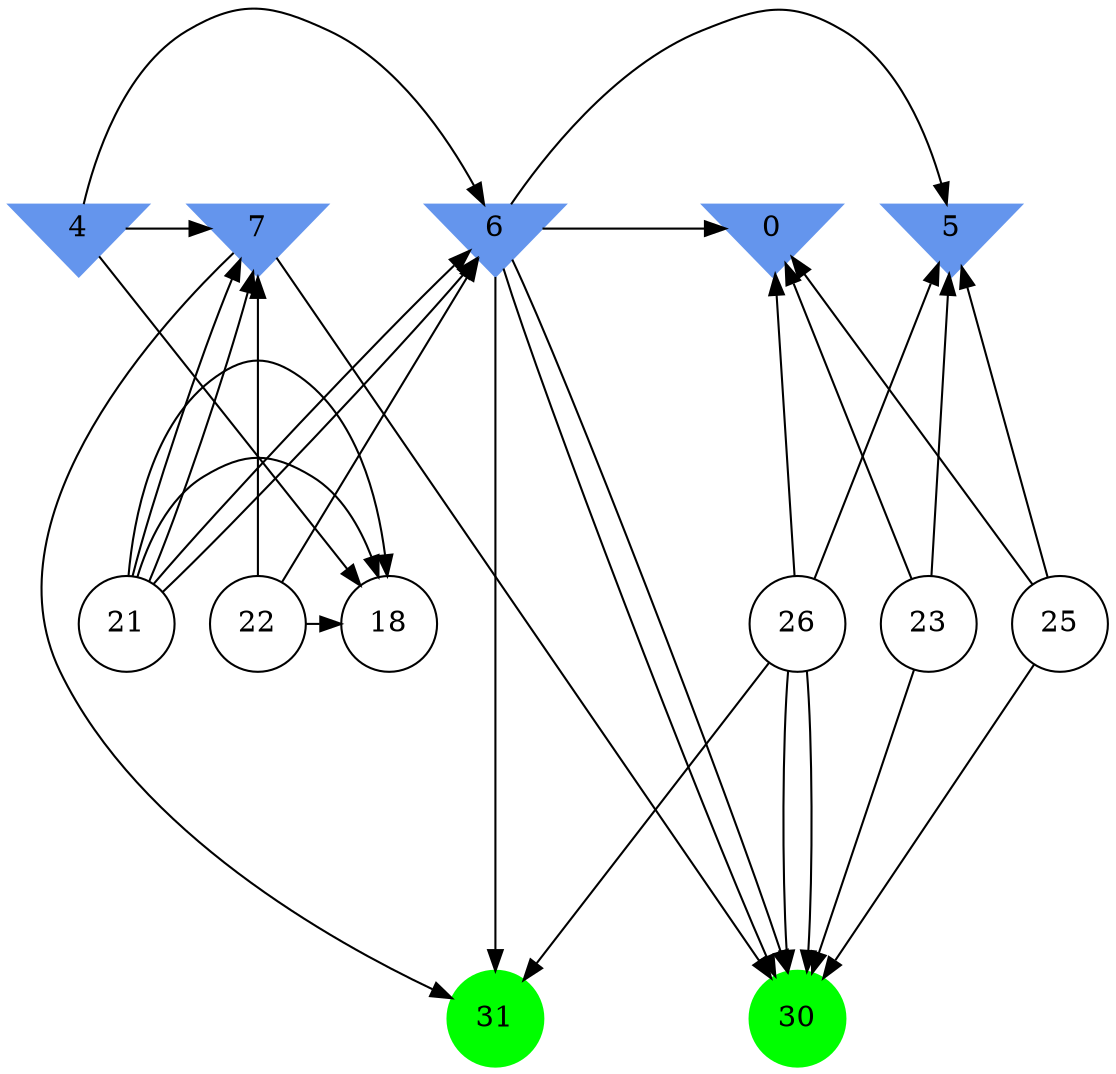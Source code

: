 digraph brain {
	ranksep=2.0;
	0 [shape=invtriangle,style=filled,color=cornflowerblue];
	4 [shape=invtriangle,style=filled,color=cornflowerblue];
	5 [shape=invtriangle,style=filled,color=cornflowerblue];
	6 [shape=invtriangle,style=filled,color=cornflowerblue];
	7 [shape=invtriangle,style=filled,color=cornflowerblue];
	18 [shape=circle,color=black];
	21 [shape=circle,color=black];
	22 [shape=circle,color=black];
	23 [shape=circle,color=black];
	25 [shape=circle,color=black];
	26 [shape=circle,color=black];
	30 [shape=circle,style=filled,color=green];
	31 [shape=circle,style=filled,color=green];
	6	->	31;
	6	->	30;
	26	->	31;
	26	->	30;
	7	->	31;
	7	->	30;
	25	->	30;
	25	->	0;
	25	->	5;
	6	->	30;
	6	->	0;
	6	->	5;
	26	->	30;
	26	->	0;
	26	->	5;
	23	->	30;
	23	->	0;
	23	->	5;
	22	->	7;
	22	->	18;
	22	->	6;
	21	->	7;
	21	->	18;
	21	->	6;
	4	->	7;
	4	->	18;
	4	->	6;
	21	->	7;
	21	->	18;
	21	->	6;
	{ rank=same; 0; 4; 5; 6; 7; }
	{ rank=same; 18; 21; 22; 23; 25; 26; }
	{ rank=same; 30; 31; }
}
